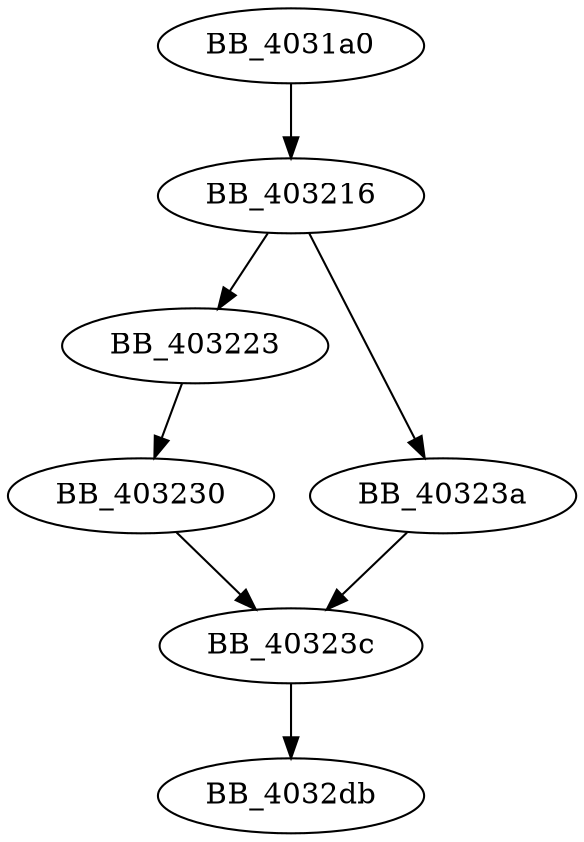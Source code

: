 DiGraph sub_4031A0{
BB_4031a0->BB_403216
BB_403216->BB_403223
BB_403216->BB_40323a
BB_403223->BB_403230
BB_403230->BB_40323c
BB_40323a->BB_40323c
BB_40323c->BB_4032db
}
